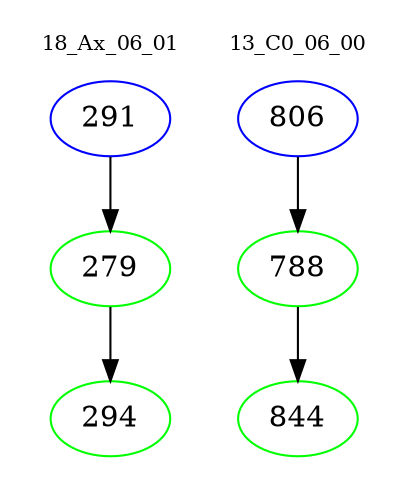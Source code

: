 digraph{
subgraph cluster_0 {
color = white
label = "18_Ax_06_01";
fontsize=10;
T0_291 [label="291", color="blue"]
T0_291 -> T0_279 [color="black"]
T0_279 [label="279", color="green"]
T0_279 -> T0_294 [color="black"]
T0_294 [label="294", color="green"]
}
subgraph cluster_1 {
color = white
label = "13_C0_06_00";
fontsize=10;
T1_806 [label="806", color="blue"]
T1_806 -> T1_788 [color="black"]
T1_788 [label="788", color="green"]
T1_788 -> T1_844 [color="black"]
T1_844 [label="844", color="green"]
}
}
